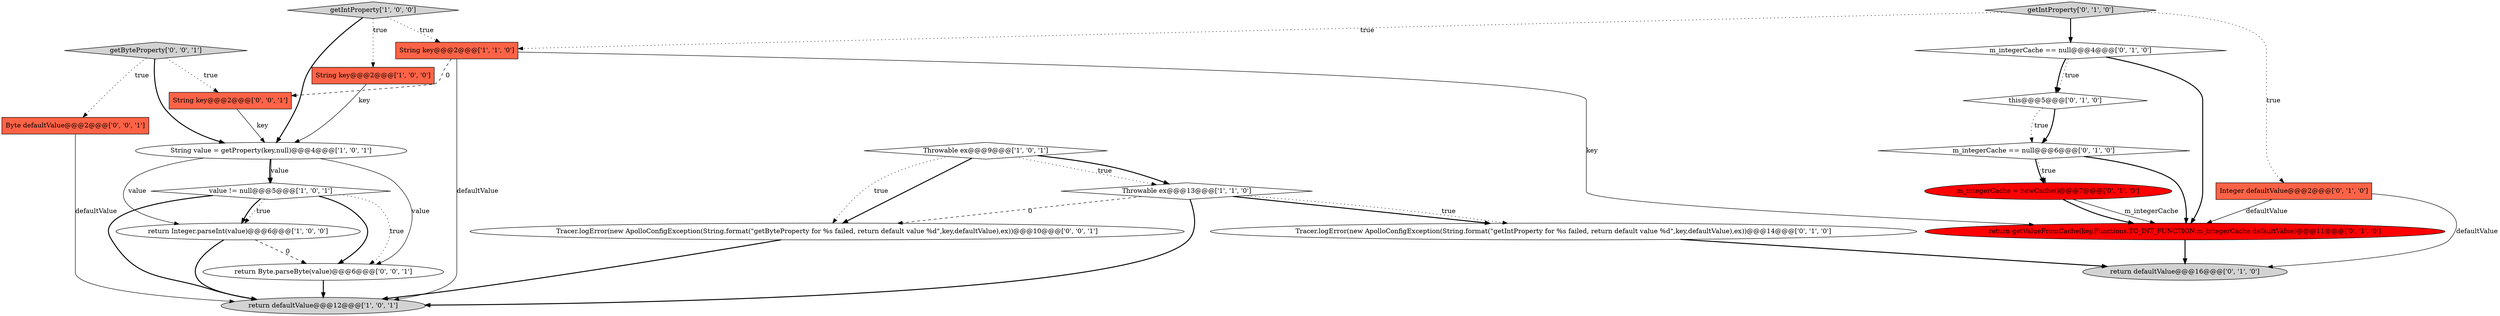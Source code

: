 digraph {
22 [style = filled, label = "return Byte.parseByte(value)@@@6@@@['0', '0', '1']", fillcolor = white, shape = ellipse image = "AAA0AAABBB3BBB"];
14 [style = filled, label = "Tracer.logError(new ApolloConfigException(String.format(\"getIntProperty for %s failed, return default value %d\",key,defaultValue),ex))@@@14@@@['0', '1', '0']", fillcolor = white, shape = ellipse image = "AAA0AAABBB2BBB"];
2 [style = filled, label = "value != null@@@5@@@['1', '0', '1']", fillcolor = white, shape = diamond image = "AAA0AAABBB1BBB"];
21 [style = filled, label = "String key@@@2@@@['0', '0', '1']", fillcolor = tomato, shape = box image = "AAA0AAABBB3BBB"];
6 [style = filled, label = "String value = getProperty(key,null)@@@4@@@['1', '0', '1']", fillcolor = white, shape = ellipse image = "AAA0AAABBB1BBB"];
5 [style = filled, label = "String key@@@2@@@['1', '1', '0']", fillcolor = tomato, shape = box image = "AAA0AAABBB1BBB"];
7 [style = filled, label = "return defaultValue@@@12@@@['1', '0', '1']", fillcolor = lightgray, shape = ellipse image = "AAA0AAABBB1BBB"];
9 [style = filled, label = "return defaultValue@@@16@@@['0', '1', '0']", fillcolor = lightgray, shape = ellipse image = "AAA0AAABBB2BBB"];
17 [style = filled, label = "m_integerCache == null@@@6@@@['0', '1', '0']", fillcolor = white, shape = diamond image = "AAA0AAABBB2BBB"];
16 [style = filled, label = "this@@@5@@@['0', '1', '0']", fillcolor = white, shape = diamond image = "AAA0AAABBB2BBB"];
18 [style = filled, label = "Tracer.logError(new ApolloConfigException(String.format(\"getByteProperty for %s failed, return default value %d\",key,defaultValue),ex))@@@10@@@['0', '0', '1']", fillcolor = white, shape = ellipse image = "AAA0AAABBB3BBB"];
13 [style = filled, label = "m_integerCache = newCache()@@@7@@@['0', '1', '0']", fillcolor = red, shape = ellipse image = "AAA1AAABBB2BBB"];
19 [style = filled, label = "Byte defaultValue@@@2@@@['0', '0', '1']", fillcolor = tomato, shape = box image = "AAA0AAABBB3BBB"];
4 [style = filled, label = "Throwable ex@@@13@@@['1', '1', '0']", fillcolor = white, shape = diamond image = "AAA0AAABBB1BBB"];
1 [style = filled, label = "getIntProperty['1', '0', '0']", fillcolor = lightgray, shape = diamond image = "AAA0AAABBB1BBB"];
11 [style = filled, label = "getIntProperty['0', '1', '0']", fillcolor = lightgray, shape = diamond image = "AAA0AAABBB2BBB"];
8 [style = filled, label = "return Integer.parseInt(value)@@@6@@@['1', '0', '0']", fillcolor = white, shape = ellipse image = "AAA0AAABBB1BBB"];
3 [style = filled, label = "Throwable ex@@@9@@@['1', '0', '1']", fillcolor = white, shape = diamond image = "AAA0AAABBB1BBB"];
12 [style = filled, label = "m_integerCache == null@@@4@@@['0', '1', '0']", fillcolor = white, shape = diamond image = "AAA0AAABBB2BBB"];
15 [style = filled, label = "return getValueFromCache(key,Functions.TO_INT_FUNCTION,m_integerCache,defaultValue)@@@11@@@['0', '1', '0']", fillcolor = red, shape = ellipse image = "AAA1AAABBB2BBB"];
10 [style = filled, label = "Integer defaultValue@@@2@@@['0', '1', '0']", fillcolor = tomato, shape = box image = "AAA0AAABBB2BBB"];
0 [style = filled, label = "String key@@@2@@@['1', '0', '0']", fillcolor = tomato, shape = box image = "AAA0AAABBB1BBB"];
20 [style = filled, label = "getByteProperty['0', '0', '1']", fillcolor = lightgray, shape = diamond image = "AAA0AAABBB3BBB"];
4->18 [style = dashed, label="0"];
6->2 [style = solid, label="value"];
4->14 [style = bold, label=""];
6->8 [style = solid, label="value"];
10->9 [style = solid, label="defaultValue"];
2->22 [style = dotted, label="true"];
5->15 [style = solid, label="key"];
11->10 [style = dotted, label="true"];
16->17 [style = dotted, label="true"];
12->15 [style = bold, label=""];
13->15 [style = solid, label="m_integerCache"];
3->4 [style = dotted, label="true"];
10->15 [style = solid, label="defaultValue"];
11->12 [style = bold, label=""];
11->5 [style = dotted, label="true"];
12->16 [style = bold, label=""];
20->21 [style = dotted, label="true"];
16->17 [style = bold, label=""];
20->6 [style = bold, label=""];
4->14 [style = dotted, label="true"];
3->4 [style = bold, label=""];
22->7 [style = bold, label=""];
4->7 [style = bold, label=""];
8->7 [style = bold, label=""];
6->2 [style = bold, label=""];
3->18 [style = bold, label=""];
21->6 [style = solid, label="key"];
8->22 [style = dashed, label="0"];
1->6 [style = bold, label=""];
12->16 [style = dotted, label="true"];
15->9 [style = bold, label=""];
3->18 [style = dotted, label="true"];
17->15 [style = bold, label=""];
6->22 [style = solid, label="value"];
5->21 [style = dashed, label="0"];
0->6 [style = solid, label="key"];
14->9 [style = bold, label=""];
17->13 [style = bold, label=""];
20->19 [style = dotted, label="true"];
13->15 [style = bold, label=""];
1->0 [style = dotted, label="true"];
2->7 [style = bold, label=""];
5->7 [style = solid, label="defaultValue"];
2->22 [style = bold, label=""];
18->7 [style = bold, label=""];
17->13 [style = dotted, label="true"];
19->7 [style = solid, label="defaultValue"];
1->5 [style = dotted, label="true"];
2->8 [style = dotted, label="true"];
2->8 [style = bold, label=""];
}
